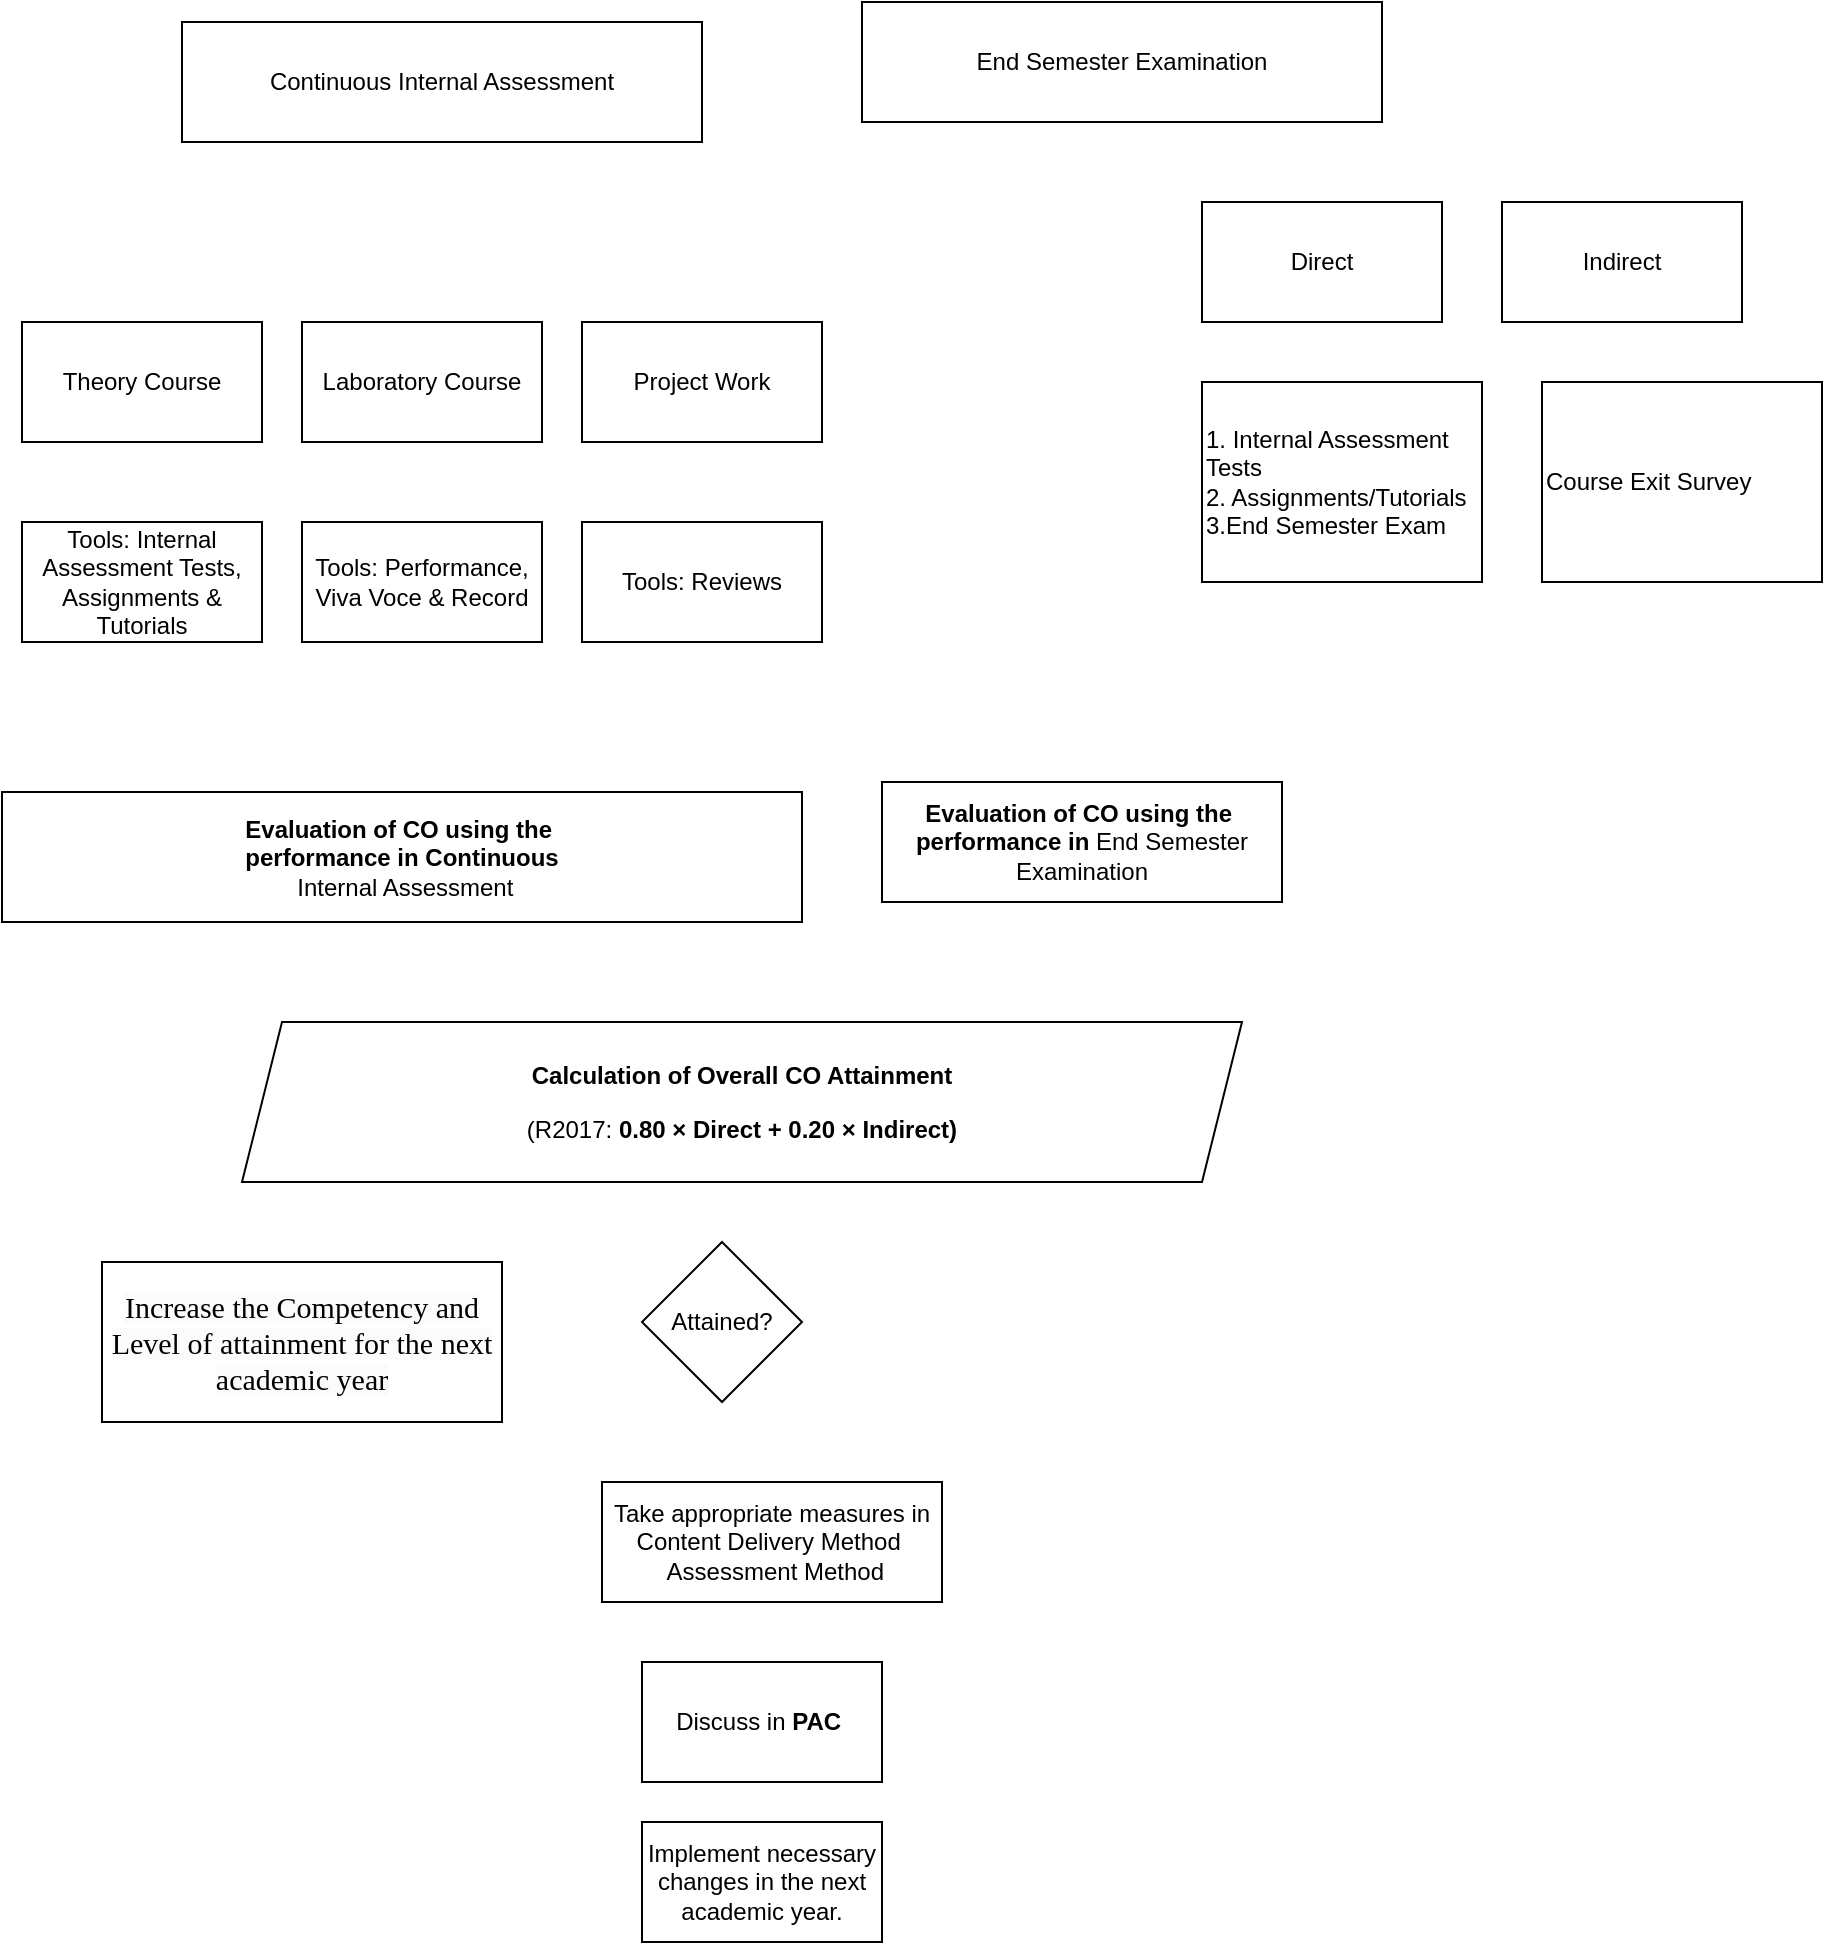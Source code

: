 <mxfile version="26.0.16">
  <diagram name="Page-1" id="xIGuVNf8DaTheFTmCo7W">
    <mxGraphModel dx="2334" dy="2046" grid="1" gridSize="10" guides="1" tooltips="1" connect="1" arrows="1" fold="1" page="0" pageScale="1" pageWidth="850" pageHeight="1100" math="0" shadow="0">
      <root>
        <mxCell id="0" />
        <mxCell id="1" parent="0" />
        <mxCell id="p4mLMvW0bjpNHDyFoMVl-3" value="Continuous Internal Assessment" style="rounded=0;whiteSpace=wrap;html=1;" vertex="1" parent="1">
          <mxGeometry x="-110" y="-950" width="260" height="60" as="geometry" />
        </mxCell>
        <mxCell id="p4mLMvW0bjpNHDyFoMVl-5" value="Theory Course" style="rounded=0;whiteSpace=wrap;html=1;" vertex="1" parent="1">
          <mxGeometry x="-190" y="-800" width="120" height="60" as="geometry" />
        </mxCell>
        <mxCell id="p4mLMvW0bjpNHDyFoMVl-6" value="Laboratory Course" style="rounded=0;whiteSpace=wrap;html=1;" vertex="1" parent="1">
          <mxGeometry x="-50" y="-800" width="120" height="60" as="geometry" />
        </mxCell>
        <mxCell id="p4mLMvW0bjpNHDyFoMVl-7" value="Project Work" style="rounded=0;whiteSpace=wrap;html=1;" vertex="1" parent="1">
          <mxGeometry x="90" y="-800" width="120" height="60" as="geometry" />
        </mxCell>
        <mxCell id="p4mLMvW0bjpNHDyFoMVl-8" value="&lt;strong data-end=&quot;354&quot; data-start=&quot;334&quot;&gt;Evaluation of CO using the&amp;nbsp;&lt;/strong&gt;&lt;div&gt;&lt;b&gt;performance in Continuous&lt;/b&gt;&lt;/div&gt;&lt;div&gt;&lt;div&gt;&amp;nbsp;Internal Assessment&lt;/div&gt;&lt;/div&gt;" style="rounded=0;whiteSpace=wrap;html=1;" vertex="1" parent="1">
          <mxGeometry x="-200" y="-565" width="400" height="65" as="geometry" />
        </mxCell>
        <mxCell id="p4mLMvW0bjpNHDyFoMVl-9" value="End Semester Examination" style="rounded=0;whiteSpace=wrap;html=1;" vertex="1" parent="1">
          <mxGeometry x="230" y="-960" width="260" height="60" as="geometry" />
        </mxCell>
        <mxCell id="p4mLMvW0bjpNHDyFoMVl-10" value="Direct" style="rounded=0;whiteSpace=wrap;html=1;" vertex="1" parent="1">
          <mxGeometry x="400" y="-860" width="120" height="60" as="geometry" />
        </mxCell>
        <mxCell id="p4mLMvW0bjpNHDyFoMVl-11" value="Indirect" style="rounded=0;whiteSpace=wrap;html=1;" vertex="1" parent="1">
          <mxGeometry x="550" y="-860" width="120" height="60" as="geometry" />
        </mxCell>
        <mxCell id="p4mLMvW0bjpNHDyFoMVl-12" value="1. Internal Assessment Tests&lt;div&gt;&lt;span style=&quot;background-color: transparent; color: light-dark(rgb(0, 0, 0), rgb(255, 255, 255));&quot;&gt;2. Assignments/Tutorials&lt;/span&gt;&lt;div style=&quot;&quot;&gt;3.End Semester Exam&lt;/div&gt;&lt;/div&gt;" style="rounded=0;whiteSpace=wrap;html=1;align=left;" vertex="1" parent="1">
          <mxGeometry x="400" y="-770" width="140" height="100" as="geometry" />
        </mxCell>
        <mxCell id="p4mLMvW0bjpNHDyFoMVl-13" value="Course Exit Survey" style="rounded=0;whiteSpace=wrap;html=1;align=left;" vertex="1" parent="1">
          <mxGeometry x="570" y="-770" width="140" height="100" as="geometry" />
        </mxCell>
        <mxCell id="p4mLMvW0bjpNHDyFoMVl-14" value="&lt;strong data-end=&quot;354&quot; data-start=&quot;334&quot;&gt;Evaluation of CO using the&amp;nbsp;&lt;/strong&gt;&lt;div&gt;&lt;b&gt;performance in&amp;nbsp;&lt;/b&gt;&lt;span style=&quot;background-color: transparent; color: light-dark(rgb(0, 0, 0), rgb(255, 255, 255));&quot;&gt;End Semester Examination&lt;/span&gt;&lt;/div&gt;" style="rounded=0;whiteSpace=wrap;html=1;" vertex="1" parent="1">
          <mxGeometry x="240" y="-570" width="200" height="60" as="geometry" />
        </mxCell>
        <mxCell id="p4mLMvW0bjpNHDyFoMVl-15" value="&lt;p data-end=&quot;686&quot; data-start=&quot;655&quot;&gt;&lt;strong data-end=&quot;684&quot; data-start=&quot;655&quot;&gt;&lt;strong style=&quot;background-color: transparent; color: light-dark(rgb(0, 0, 0), rgb(255, 255, 255));&quot; data-end=&quot;684&quot; data-start=&quot;655&quot;&gt;&amp;nbsp;Calculation of Overall&amp;nbsp;&lt;/strong&gt;CO Attainment&amp;nbsp;&lt;/strong&gt;&lt;/p&gt;&lt;p data-end=&quot;686&quot; data-start=&quot;655&quot;&gt;&lt;span style=&quot;background-color: transparent; color: light-dark(rgb(0, 0, 0), rgb(255, 255, 255));&quot;&gt;(R2017: &lt;/span&gt;&lt;strong style=&quot;background-color: transparent; color: light-dark(rgb(0, 0, 0), rgb(255, 255, 255));&quot; data-end=&quot;736&quot; data-start=&quot;701&quot;&gt;0.80 × Direct + 0.20 × Indirect)&lt;/strong&gt;&lt;/p&gt;" style="shape=parallelogram;perimeter=parallelogramPerimeter;whiteSpace=wrap;html=1;fixedSize=1;" vertex="1" parent="1">
          <mxGeometry x="-80" y="-450" width="500" height="80" as="geometry" />
        </mxCell>
        <mxCell id="p4mLMvW0bjpNHDyFoMVl-16" value="Tools: Reviews" style="rounded=0;whiteSpace=wrap;html=1;" vertex="1" parent="1">
          <mxGeometry x="90" y="-700" width="120" height="60" as="geometry" />
        </mxCell>
        <mxCell id="p4mLMvW0bjpNHDyFoMVl-17" value="Tools: Performance, Viva Voce &amp;amp; Record" style="rounded=0;whiteSpace=wrap;html=1;" vertex="1" parent="1">
          <mxGeometry x="-50" y="-700" width="120" height="60" as="geometry" />
        </mxCell>
        <mxCell id="p4mLMvW0bjpNHDyFoMVl-18" value="Tools: Internal Assessment Tests, Assignments &amp;amp; Tutorials" style="rounded=0;whiteSpace=wrap;html=1;" vertex="1" parent="1">
          <mxGeometry x="-190" y="-700" width="120" height="60" as="geometry" />
        </mxCell>
        <mxCell id="p4mLMvW0bjpNHDyFoMVl-19" value="Attained?" style="rhombus;whiteSpace=wrap;html=1;" vertex="1" parent="1">
          <mxGeometry x="120" y="-340" width="80" height="80" as="geometry" />
        </mxCell>
        <mxCell id="p4mLMvW0bjpNHDyFoMVl-20" value="&lt;span style=&quot;font-family: &amp;quot;Times New Roman&amp;quot;; font-size: 15px; background-color: rgb(251, 251, 251);&quot;&gt;Increase the Competency and Level of attainment for the next academic year&lt;/span&gt;" style="rounded=0;whiteSpace=wrap;html=1;" vertex="1" parent="1">
          <mxGeometry x="-150" y="-330" width="200" height="80" as="geometry" />
        </mxCell>
        <mxCell id="p4mLMvW0bjpNHDyFoMVl-21" value="Take appropriate measures in&lt;br&gt;Content Delivery Method&amp;nbsp;&lt;div&gt;&amp;nbsp;Assessment Method&lt;/div&gt;" style="rounded=0;whiteSpace=wrap;html=1;" vertex="1" parent="1">
          <mxGeometry x="100" y="-220" width="170" height="60" as="geometry" />
        </mxCell>
        <mxCell id="p4mLMvW0bjpNHDyFoMVl-22" value="Discuss in &lt;strong data-end=&quot;1044&quot; data-start=&quot;1006&quot;&gt;PAC&amp;nbsp;&lt;/strong&gt;" style="rounded=0;whiteSpace=wrap;html=1;" vertex="1" parent="1">
          <mxGeometry x="120" y="-130" width="120" height="60" as="geometry" />
        </mxCell>
        <mxCell id="p4mLMvW0bjpNHDyFoMVl-23" value="Implement necessary changes in the next academic year." style="rounded=0;whiteSpace=wrap;html=1;" vertex="1" parent="1">
          <mxGeometry x="120" y="-50" width="120" height="60" as="geometry" />
        </mxCell>
      </root>
    </mxGraphModel>
  </diagram>
</mxfile>
